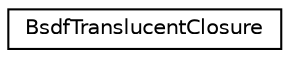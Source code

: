 digraph G
{
  edge [fontname="Helvetica",fontsize="10",labelfontname="Helvetica",labelfontsize="10"];
  node [fontname="Helvetica",fontsize="10",shape=record];
  rankdir=LR;
  Node1 [label="BsdfTranslucentClosure",height=0.2,width=0.4,color="black", fillcolor="white", style="filled",URL="$d3/d1f/structBsdfTranslucentClosure.html"];
}
